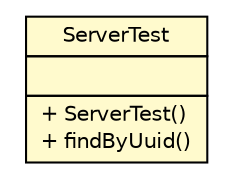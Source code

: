 #!/usr/local/bin/dot
#
# Class diagram 
# Generated by UMLGraph version 5.1 (http://www.umlgraph.org/)
#

digraph G {
	edge [fontname="Helvetica",fontsize=10,labelfontname="Helvetica",labelfontsize=10];
	node [fontname="Helvetica",fontsize=10,shape=plaintext];
	nodesep=0.25;
	ranksep=0.5;
	// net.sereneproject.collector.domain.ServerTest
	c82 [label=<<table title="net.sereneproject.collector.domain.ServerTest" border="0" cellborder="1" cellspacing="0" cellpadding="2" port="p" bgcolor="lemonChiffon" href="./ServerTest.html">
		<tr><td><table border="0" cellspacing="0" cellpadding="1">
<tr><td align="center" balign="center"> ServerTest </td></tr>
		</table></td></tr>
		<tr><td><table border="0" cellspacing="0" cellpadding="1">
<tr><td align="left" balign="left">  </td></tr>
		</table></td></tr>
		<tr><td><table border="0" cellspacing="0" cellpadding="1">
<tr><td align="left" balign="left"> + ServerTest() </td></tr>
<tr><td align="left" balign="left"> + findByUuid() </td></tr>
		</table></td></tr>
		</table>>, fontname="Helvetica", fontcolor="black", fontsize=10.0];
}

